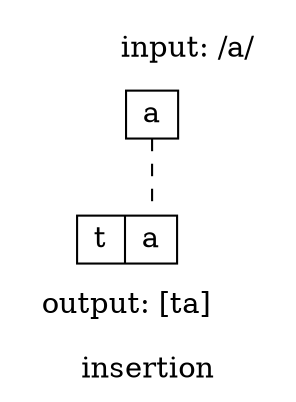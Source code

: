 graph G {
  label = "insertion";
  node [shape=record,height=.25];
  edge [style=dashed];
  subgraph cluster_in {
    label = "input: /a/";
    color=white;
    input [label="<a>a",width=0.3];
  }
  subgraph cluster_out {
    label = "output: [ta]";
    labelloc=b;
    color=white;
    output [label="<t>t|<a>a",width=0.5];
  }
  
  input:a -- output:a;
}